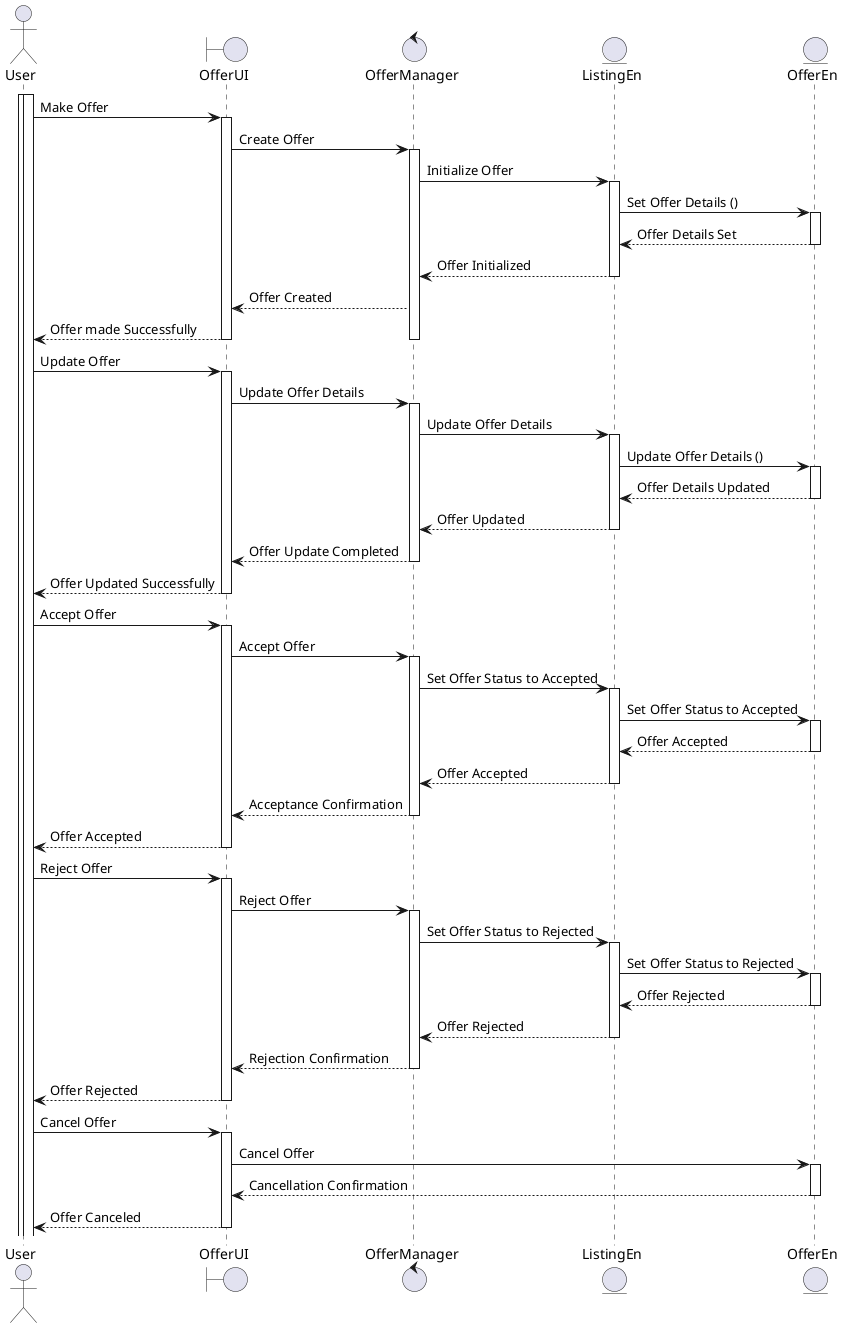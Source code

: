 @startuml
actor User as U
boundary OfferUI as OUI
control OfferManager as OM
entity ListingEn as L
entity OfferEn as O

activate U

' User making an offer
actor User as U
boundary OfferUI as OUI
control OfferManager as OM
entity ListingEn as L
entity OfferEn as O

' Activate User
activate U

' User making an offer
U -> OUI : Make Offer
activate OUI

OUI -> OM : Create Offer
activate OM
OM -> L : Initialize Offer
activate L

' Set initial offer details
L -> O : Set Offer Details ()
activate O
O --> L : Offer Details Set
deactivate O

L --> OM : Offer Initialized
deactivate L

OM --> OUI : Offer Created

OUI --> U : Offer made Successfully
deactivate OM
deactivate OUI

' User updating offer details
U -> OUI : Update Offer
activate OUI

OUI -> OM : Update Offer Details
activate OM
OM -> L : Update Offer Details
activate L

L -> O : Update Offer Details ()
activate O
O --> L : Offer Details Updated
deactivate O

L --> OM : Offer Updated
deactivate L

OM --> OUI : Offer Update Completed
deactivate OM
OUI --> U : Offer Updated Successfully
deactivate OUI

' User accepting an offer
U -> OUI : Accept Offer
activate OUI
OUI -> OM : Accept Offer
activate OM
OM -> L : Set Offer Status to Accepted
activate L

L -> O : Set Offer Status to Accepted
activate O
O --> L : Offer Accepted
deactivate O

L --> OM : Offer Accepted
deactivate L
OM --> OUI : Acceptance Confirmation
deactivate OM
OUI --> U : Offer Accepted
deactivate OUI

' User rejecting an offer
U -> OUI : Reject Offer
activate OUI
OUI -> OM : Reject Offer
activate OM
OM -> L : Set Offer Status to Rejected
activate L

L -> O : Set Offer Status to Rejected
activate O
O --> L : Offer Rejected
deactivate O

L --> OM : Offer Rejected
deactivate L
OM --> OUI : Rejection Confirmation
deactivate OM
OUI --> U : Offer Rejected
deactivate OUI

' User canceling an offer
U -> OUI : Cancel Offer
activate OUI
OUI -> O : Cancel Offer
activate O
O --> OUI : Cancellation Confirmation
deactivate O
OUI --> U : Offer Canceled
deactivate OUI


@enduml
